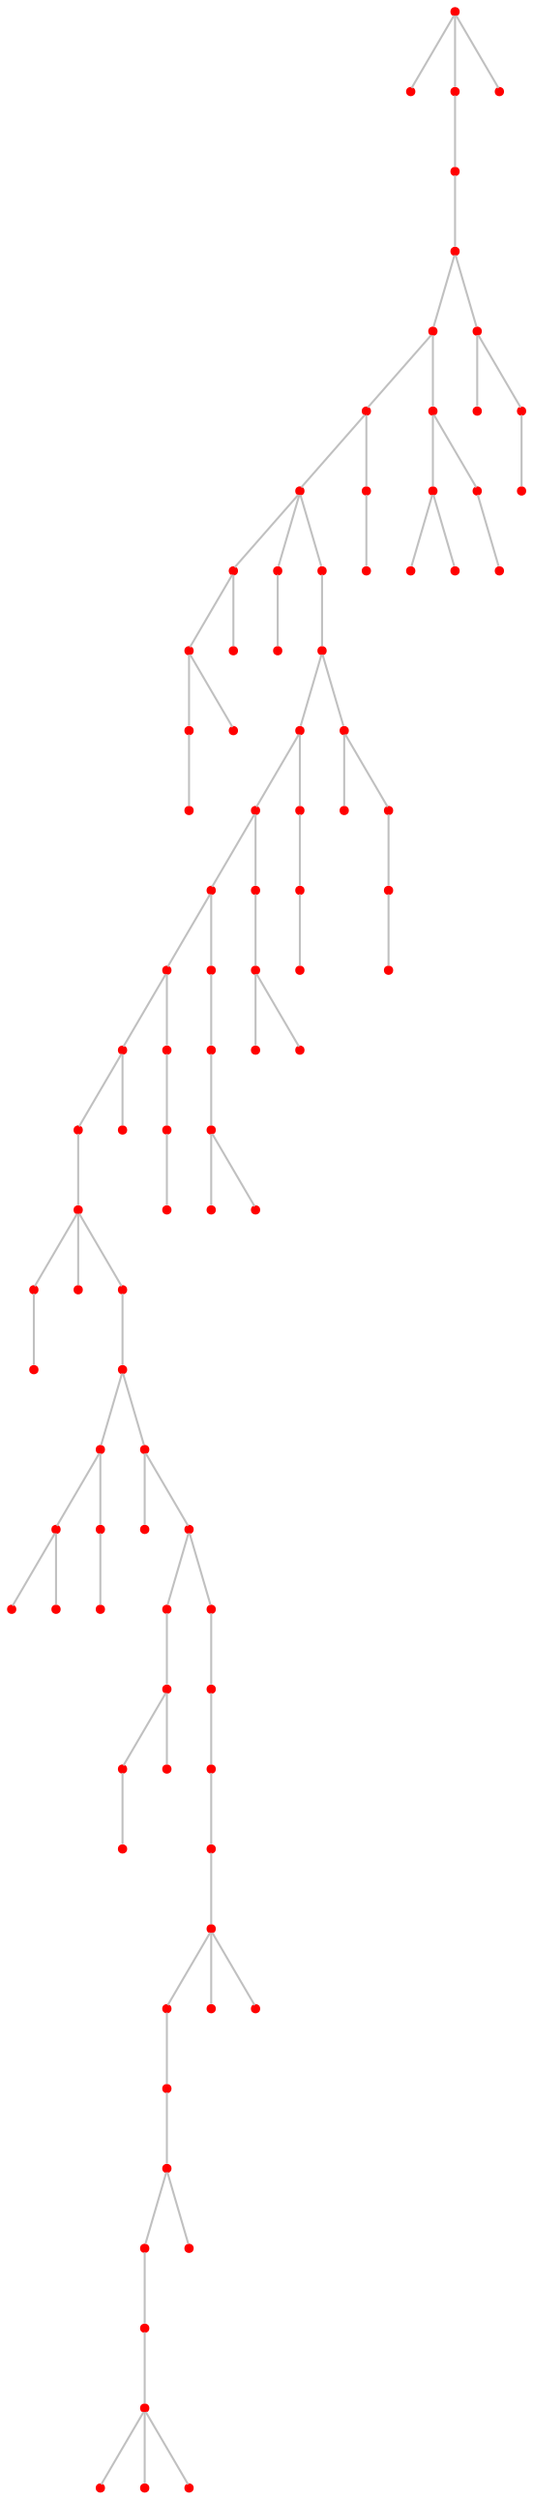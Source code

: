 graph {
	1 [color=red shape=point]
	0 [color=red shape=point]
	1 -- 0 [color=gray]
	2 [color=red shape=point]
	1 -- 2 [color=gray]
	4 [color=red shape=point]
	1 -- 4 [color=gray]
	3 [color=red shape=point]
	2 -- 3 [color=gray]
	6 [color=red shape=point]
	3 -- 6 [color=gray]
	5 [color=red shape=point]
	6 -- 5 [color=gray]
	13 [color=red shape=point]
	6 -- 13 [color=gray]
	9 [color=red shape=point]
	5 -- 9 [color=gray]
	10 [color=red shape=point]
	5 -- 10 [color=gray]
	15 [color=red shape=point]
	13 -- 15 [color=gray]
	14 [color=red shape=point]
	13 -- 14 [color=gray]
	24 [color=red shape=point]
	9 -- 24 [color=gray]
	8 [color=red shape=point]
	9 -- 8 [color=gray]
	18 [color=red shape=point]
	10 -- 18 [color=gray]
	12 [color=red shape=point]
	10 -- 12 [color=gray]
	17 [color=red shape=point]
	14 -- 17 [color=gray]
	23 [color=red shape=point]
	24 -- 23 [color=gray]
	20 [color=red shape=point]
	24 -- 20 [color=gray]
	22 [color=red shape=point]
	24 -- 22 [color=gray]
	7 [color=red shape=point]
	8 -- 7 [color=gray]
	21 [color=red shape=point]
	18 -- 21 [color=gray]
	16 [color=red shape=point]
	18 -- 16 [color=gray]
	11 [color=red shape=point]
	12 -- 11 [color=gray]
	26 [color=red shape=point]
	23 -- 26 [color=gray]
	25 [color=red shape=point]
	23 -- 25 [color=gray]
	19 [color=red shape=point]
	20 -- 19 [color=gray]
	32 [color=red shape=point]
	22 -- 32 [color=gray]
	28 [color=red shape=point]
	26 -- 28 [color=gray]
	29 [color=red shape=point]
	26 -- 29 [color=gray]
	41 [color=red shape=point]
	32 -- 41 [color=gray]
	31 [color=red shape=point]
	32 -- 31 [color=gray]
	27 [color=red shape=point]
	28 -- 27 [color=gray]
	40 [color=red shape=point]
	41 -- 40 [color=gray]
	34 [color=red shape=point]
	41 -- 34 [color=gray]
	30 [color=red shape=point]
	31 -- 30 [color=gray]
	33 [color=red shape=point]
	31 -- 33 [color=gray]
	42 [color=red shape=point]
	40 -- 42 [color=gray]
	48 [color=red shape=point]
	40 -- 48 [color=gray]
	35 [color=red shape=point]
	34 -- 35 [color=gray]
	37 [color=red shape=point]
	33 -- 37 [color=gray]
	57 [color=red shape=point]
	42 -- 57 [color=gray]
	39 [color=red shape=point]
	42 -- 39 [color=gray]
	51 [color=red shape=point]
	48 -- 51 [color=gray]
	38 [color=red shape=point]
	35 -- 38 [color=gray]
	36 [color=red shape=point]
	37 -- 36 [color=gray]
	55 [color=red shape=point]
	57 -- 55 [color=gray]
	56 [color=red shape=point]
	57 -- 56 [color=gray]
	46 [color=red shape=point]
	39 -- 46 [color=gray]
	50 [color=red shape=point]
	51 -- 50 [color=gray]
	49 [color=red shape=point]
	51 -- 49 [color=gray]
	54 [color=red shape=point]
	55 -- 54 [color=gray]
	53 [color=red shape=point]
	55 -- 53 [color=gray]
	52 [color=red shape=point]
	56 -- 52 [color=gray]
	45 [color=red shape=point]
	46 -- 45 [color=gray]
	62 [color=red shape=point]
	54 -- 62 [color=gray]
	44 [color=red shape=point]
	52 -- 44 [color=gray]
	43 [color=red shape=point]
	45 -- 43 [color=gray]
	47 [color=red shape=point]
	45 -- 47 [color=gray]
	58 [color=red shape=point]
	62 -- 58 [color=gray]
	60 [color=red shape=point]
	62 -- 60 [color=gray]
	61 [color=red shape=point]
	62 -- 61 [color=gray]
	59 [color=red shape=point]
	58 -- 59 [color=gray]
	63 [color=red shape=point]
	61 -- 63 [color=gray]
	65 [color=red shape=point]
	63 -- 65 [color=gray]
	70 [color=red shape=point]
	63 -- 70 [color=gray]
	68 [color=red shape=point]
	65 -- 68 [color=gray]
	64 [color=red shape=point]
	65 -- 64 [color=gray]
	71 [color=red shape=point]
	70 -- 71 [color=gray]
	74 [color=red shape=point]
	70 -- 74 [color=gray]
	66 [color=red shape=point]
	68 -- 66 [color=gray]
	67 [color=red shape=point]
	68 -- 67 [color=gray]
	69 [color=red shape=point]
	64 -- 69 [color=gray]
	72 [color=red shape=point]
	74 -- 72 [color=gray]
	73 [color=red shape=point]
	74 -- 73 [color=gray]
	76 [color=red shape=point]
	72 -- 76 [color=gray]
	75 [color=red shape=point]
	73 -- 75 [color=gray]
	77 [color=red shape=point]
	76 -- 77 [color=gray]
	80 [color=red shape=point]
	76 -- 80 [color=gray]
	81 [color=red shape=point]
	75 -- 81 [color=gray]
	78 [color=red shape=point]
	77 -- 78 [color=gray]
	79 [color=red shape=point]
	81 -- 79 [color=gray]
	86 [color=red shape=point]
	79 -- 86 [color=gray]
	82 [color=red shape=point]
	86 -- 82 [color=gray]
	85 [color=red shape=point]
	86 -- 85 [color=gray]
	83 [color=red shape=point]
	86 -- 83 [color=gray]
	84 [color=red shape=point]
	82 -- 84 [color=gray]
	89 [color=red shape=point]
	84 -- 89 [color=gray]
	87 [color=red shape=point]
	89 -- 87 [color=gray]
	90 [color=red shape=point]
	89 -- 90 [color=gray]
	88 [color=red shape=point]
	87 -- 88 [color=gray]
	94 [color=red shape=point]
	88 -- 94 [color=gray]
	91 [color=red shape=point]
	94 -- 91 [color=gray]
	92 [color=red shape=point]
	94 -- 92 [color=gray]
	93 [color=red shape=point]
	94 -- 93 [color=gray]
}
